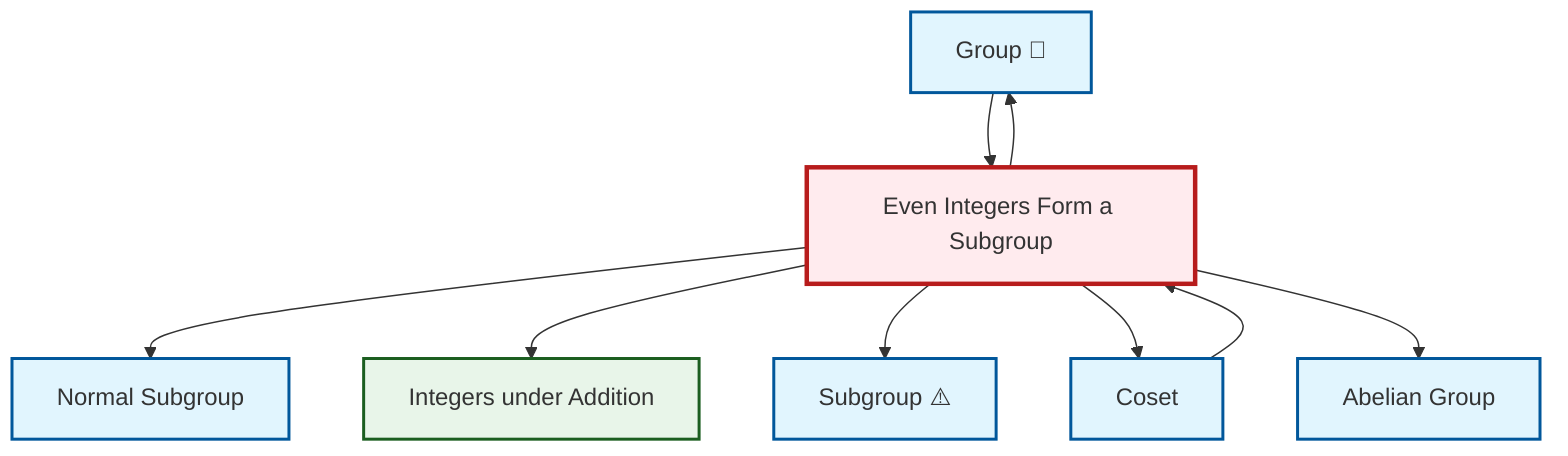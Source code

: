 graph TD
    classDef definition fill:#e1f5fe,stroke:#01579b,stroke-width:2px
    classDef theorem fill:#f3e5f5,stroke:#4a148c,stroke-width:2px
    classDef axiom fill:#fff3e0,stroke:#e65100,stroke-width:2px
    classDef example fill:#e8f5e9,stroke:#1b5e20,stroke-width:2px
    classDef current fill:#ffebee,stroke:#b71c1c,stroke-width:3px
    ex-integers-addition["Integers under Addition"]:::example
    def-group["Group 📝"]:::definition
    def-coset["Coset"]:::definition
    def-abelian-group["Abelian Group"]:::definition
    ex-even-integers-subgroup["Even Integers Form a Subgroup"]:::example
    def-subgroup["Subgroup ⚠️"]:::definition
    def-normal-subgroup["Normal Subgroup"]:::definition
    ex-even-integers-subgroup --> def-normal-subgroup
    ex-even-integers-subgroup --> ex-integers-addition
    def-coset --> ex-even-integers-subgroup
    ex-even-integers-subgroup --> def-subgroup
    ex-even-integers-subgroup --> def-coset
    ex-even-integers-subgroup --> def-group
    def-group --> ex-even-integers-subgroup
    ex-even-integers-subgroup --> def-abelian-group
    class ex-even-integers-subgroup current
